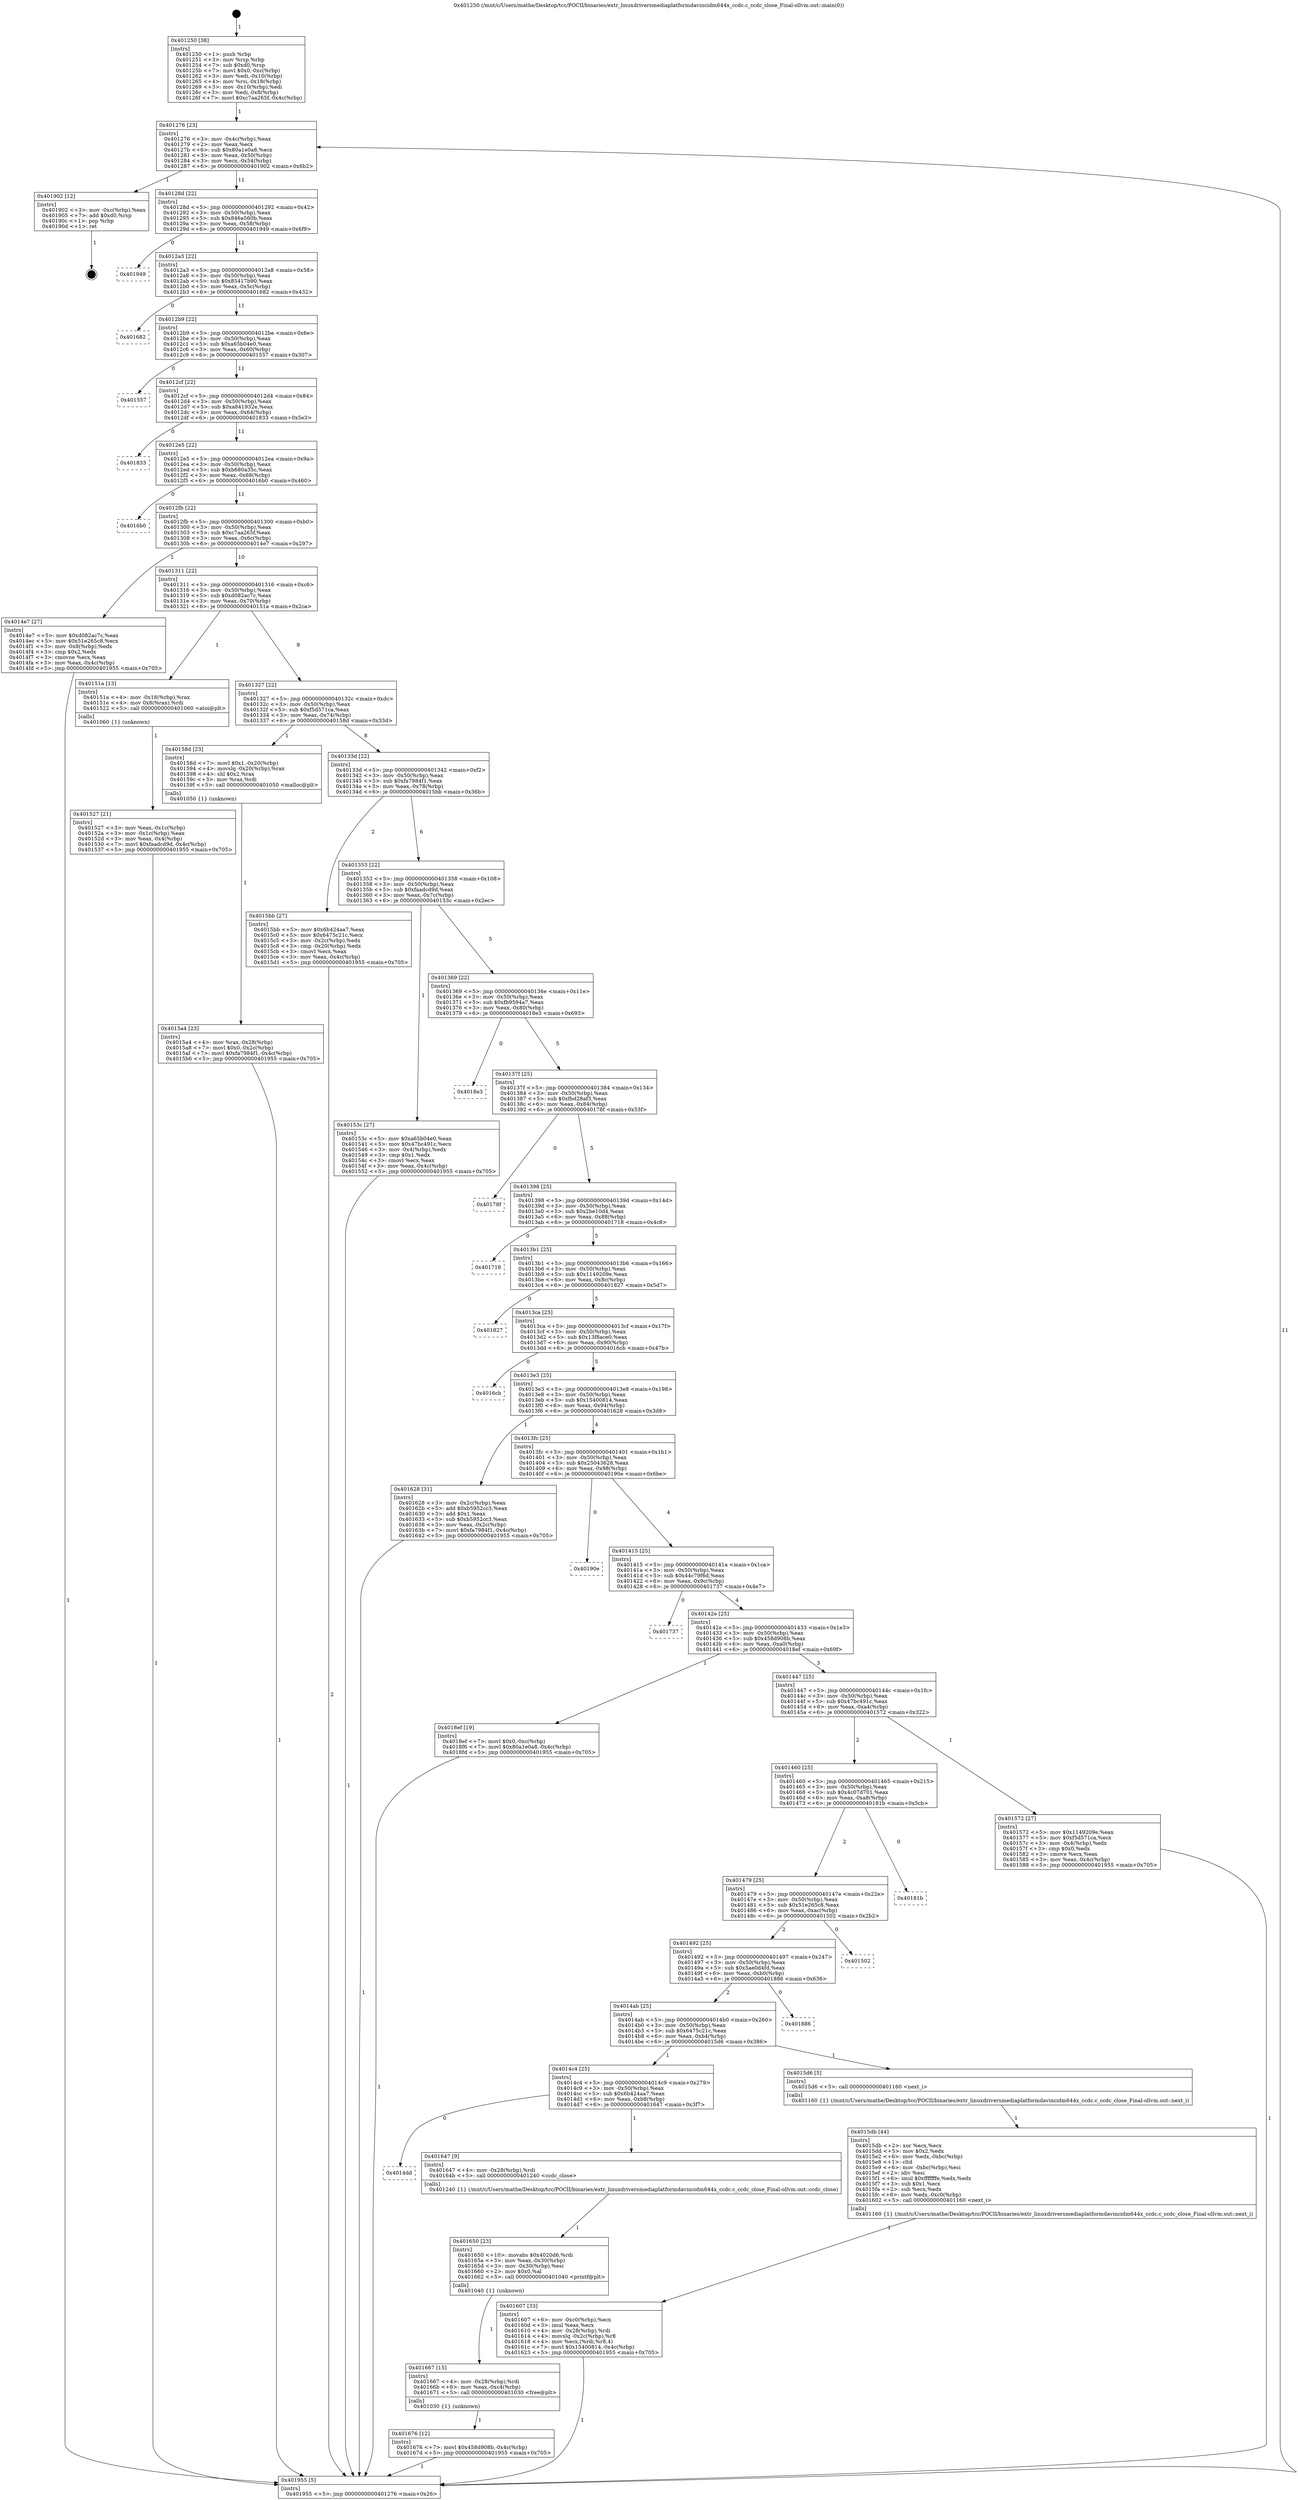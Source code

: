 digraph "0x401250" {
  label = "0x401250 (/mnt/c/Users/mathe/Desktop/tcc/POCII/binaries/extr_linuxdriversmediaplatformdavincidm644x_ccdc.c_ccdc_close_Final-ollvm.out::main(0))"
  labelloc = "t"
  node[shape=record]

  Entry [label="",width=0.3,height=0.3,shape=circle,fillcolor=black,style=filled]
  "0x401276" [label="{
     0x401276 [23]\l
     | [instrs]\l
     &nbsp;&nbsp;0x401276 \<+3\>: mov -0x4c(%rbp),%eax\l
     &nbsp;&nbsp;0x401279 \<+2\>: mov %eax,%ecx\l
     &nbsp;&nbsp;0x40127b \<+6\>: sub $0x80a1e0a8,%ecx\l
     &nbsp;&nbsp;0x401281 \<+3\>: mov %eax,-0x50(%rbp)\l
     &nbsp;&nbsp;0x401284 \<+3\>: mov %ecx,-0x54(%rbp)\l
     &nbsp;&nbsp;0x401287 \<+6\>: je 0000000000401902 \<main+0x6b2\>\l
  }"]
  "0x401902" [label="{
     0x401902 [12]\l
     | [instrs]\l
     &nbsp;&nbsp;0x401902 \<+3\>: mov -0xc(%rbp),%eax\l
     &nbsp;&nbsp;0x401905 \<+7\>: add $0xd0,%rsp\l
     &nbsp;&nbsp;0x40190c \<+1\>: pop %rbp\l
     &nbsp;&nbsp;0x40190d \<+1\>: ret\l
  }"]
  "0x40128d" [label="{
     0x40128d [22]\l
     | [instrs]\l
     &nbsp;&nbsp;0x40128d \<+5\>: jmp 0000000000401292 \<main+0x42\>\l
     &nbsp;&nbsp;0x401292 \<+3\>: mov -0x50(%rbp),%eax\l
     &nbsp;&nbsp;0x401295 \<+5\>: sub $0x846a560b,%eax\l
     &nbsp;&nbsp;0x40129a \<+3\>: mov %eax,-0x58(%rbp)\l
     &nbsp;&nbsp;0x40129d \<+6\>: je 0000000000401949 \<main+0x6f9\>\l
  }"]
  Exit [label="",width=0.3,height=0.3,shape=circle,fillcolor=black,style=filled,peripheries=2]
  "0x401949" [label="{
     0x401949\l
  }", style=dashed]
  "0x4012a3" [label="{
     0x4012a3 [22]\l
     | [instrs]\l
     &nbsp;&nbsp;0x4012a3 \<+5\>: jmp 00000000004012a8 \<main+0x58\>\l
     &nbsp;&nbsp;0x4012a8 \<+3\>: mov -0x50(%rbp),%eax\l
     &nbsp;&nbsp;0x4012ab \<+5\>: sub $0x85417b90,%eax\l
     &nbsp;&nbsp;0x4012b0 \<+3\>: mov %eax,-0x5c(%rbp)\l
     &nbsp;&nbsp;0x4012b3 \<+6\>: je 0000000000401682 \<main+0x432\>\l
  }"]
  "0x401676" [label="{
     0x401676 [12]\l
     | [instrs]\l
     &nbsp;&nbsp;0x401676 \<+7\>: movl $0x458d908b,-0x4c(%rbp)\l
     &nbsp;&nbsp;0x40167d \<+5\>: jmp 0000000000401955 \<main+0x705\>\l
  }"]
  "0x401682" [label="{
     0x401682\l
  }", style=dashed]
  "0x4012b9" [label="{
     0x4012b9 [22]\l
     | [instrs]\l
     &nbsp;&nbsp;0x4012b9 \<+5\>: jmp 00000000004012be \<main+0x6e\>\l
     &nbsp;&nbsp;0x4012be \<+3\>: mov -0x50(%rbp),%eax\l
     &nbsp;&nbsp;0x4012c1 \<+5\>: sub $0xa65b04e0,%eax\l
     &nbsp;&nbsp;0x4012c6 \<+3\>: mov %eax,-0x60(%rbp)\l
     &nbsp;&nbsp;0x4012c9 \<+6\>: je 0000000000401557 \<main+0x307\>\l
  }"]
  "0x401667" [label="{
     0x401667 [15]\l
     | [instrs]\l
     &nbsp;&nbsp;0x401667 \<+4\>: mov -0x28(%rbp),%rdi\l
     &nbsp;&nbsp;0x40166b \<+6\>: mov %eax,-0xc4(%rbp)\l
     &nbsp;&nbsp;0x401671 \<+5\>: call 0000000000401030 \<free@plt\>\l
     | [calls]\l
     &nbsp;&nbsp;0x401030 \{1\} (unknown)\l
  }"]
  "0x401557" [label="{
     0x401557\l
  }", style=dashed]
  "0x4012cf" [label="{
     0x4012cf [22]\l
     | [instrs]\l
     &nbsp;&nbsp;0x4012cf \<+5\>: jmp 00000000004012d4 \<main+0x84\>\l
     &nbsp;&nbsp;0x4012d4 \<+3\>: mov -0x50(%rbp),%eax\l
     &nbsp;&nbsp;0x4012d7 \<+5\>: sub $0xa841932e,%eax\l
     &nbsp;&nbsp;0x4012dc \<+3\>: mov %eax,-0x64(%rbp)\l
     &nbsp;&nbsp;0x4012df \<+6\>: je 0000000000401833 \<main+0x5e3\>\l
  }"]
  "0x401650" [label="{
     0x401650 [23]\l
     | [instrs]\l
     &nbsp;&nbsp;0x401650 \<+10\>: movabs $0x4020d6,%rdi\l
     &nbsp;&nbsp;0x40165a \<+3\>: mov %eax,-0x30(%rbp)\l
     &nbsp;&nbsp;0x40165d \<+3\>: mov -0x30(%rbp),%esi\l
     &nbsp;&nbsp;0x401660 \<+2\>: mov $0x0,%al\l
     &nbsp;&nbsp;0x401662 \<+5\>: call 0000000000401040 \<printf@plt\>\l
     | [calls]\l
     &nbsp;&nbsp;0x401040 \{1\} (unknown)\l
  }"]
  "0x401833" [label="{
     0x401833\l
  }", style=dashed]
  "0x4012e5" [label="{
     0x4012e5 [22]\l
     | [instrs]\l
     &nbsp;&nbsp;0x4012e5 \<+5\>: jmp 00000000004012ea \<main+0x9a\>\l
     &nbsp;&nbsp;0x4012ea \<+3\>: mov -0x50(%rbp),%eax\l
     &nbsp;&nbsp;0x4012ed \<+5\>: sub $0xb680a35c,%eax\l
     &nbsp;&nbsp;0x4012f2 \<+3\>: mov %eax,-0x68(%rbp)\l
     &nbsp;&nbsp;0x4012f5 \<+6\>: je 00000000004016b0 \<main+0x460\>\l
  }"]
  "0x4014dd" [label="{
     0x4014dd\l
  }", style=dashed]
  "0x4016b0" [label="{
     0x4016b0\l
  }", style=dashed]
  "0x4012fb" [label="{
     0x4012fb [22]\l
     | [instrs]\l
     &nbsp;&nbsp;0x4012fb \<+5\>: jmp 0000000000401300 \<main+0xb0\>\l
     &nbsp;&nbsp;0x401300 \<+3\>: mov -0x50(%rbp),%eax\l
     &nbsp;&nbsp;0x401303 \<+5\>: sub $0xc7aa265f,%eax\l
     &nbsp;&nbsp;0x401308 \<+3\>: mov %eax,-0x6c(%rbp)\l
     &nbsp;&nbsp;0x40130b \<+6\>: je 00000000004014e7 \<main+0x297\>\l
  }"]
  "0x401647" [label="{
     0x401647 [9]\l
     | [instrs]\l
     &nbsp;&nbsp;0x401647 \<+4\>: mov -0x28(%rbp),%rdi\l
     &nbsp;&nbsp;0x40164b \<+5\>: call 0000000000401240 \<ccdc_close\>\l
     | [calls]\l
     &nbsp;&nbsp;0x401240 \{1\} (/mnt/c/Users/mathe/Desktop/tcc/POCII/binaries/extr_linuxdriversmediaplatformdavincidm644x_ccdc.c_ccdc_close_Final-ollvm.out::ccdc_close)\l
  }"]
  "0x4014e7" [label="{
     0x4014e7 [27]\l
     | [instrs]\l
     &nbsp;&nbsp;0x4014e7 \<+5\>: mov $0xd082ac7c,%eax\l
     &nbsp;&nbsp;0x4014ec \<+5\>: mov $0x51e265c8,%ecx\l
     &nbsp;&nbsp;0x4014f1 \<+3\>: mov -0x8(%rbp),%edx\l
     &nbsp;&nbsp;0x4014f4 \<+3\>: cmp $0x2,%edx\l
     &nbsp;&nbsp;0x4014f7 \<+3\>: cmovne %ecx,%eax\l
     &nbsp;&nbsp;0x4014fa \<+3\>: mov %eax,-0x4c(%rbp)\l
     &nbsp;&nbsp;0x4014fd \<+5\>: jmp 0000000000401955 \<main+0x705\>\l
  }"]
  "0x401311" [label="{
     0x401311 [22]\l
     | [instrs]\l
     &nbsp;&nbsp;0x401311 \<+5\>: jmp 0000000000401316 \<main+0xc6\>\l
     &nbsp;&nbsp;0x401316 \<+3\>: mov -0x50(%rbp),%eax\l
     &nbsp;&nbsp;0x401319 \<+5\>: sub $0xd082ac7c,%eax\l
     &nbsp;&nbsp;0x40131e \<+3\>: mov %eax,-0x70(%rbp)\l
     &nbsp;&nbsp;0x401321 \<+6\>: je 000000000040151a \<main+0x2ca\>\l
  }"]
  "0x401955" [label="{
     0x401955 [5]\l
     | [instrs]\l
     &nbsp;&nbsp;0x401955 \<+5\>: jmp 0000000000401276 \<main+0x26\>\l
  }"]
  "0x401250" [label="{
     0x401250 [38]\l
     | [instrs]\l
     &nbsp;&nbsp;0x401250 \<+1\>: push %rbp\l
     &nbsp;&nbsp;0x401251 \<+3\>: mov %rsp,%rbp\l
     &nbsp;&nbsp;0x401254 \<+7\>: sub $0xd0,%rsp\l
     &nbsp;&nbsp;0x40125b \<+7\>: movl $0x0,-0xc(%rbp)\l
     &nbsp;&nbsp;0x401262 \<+3\>: mov %edi,-0x10(%rbp)\l
     &nbsp;&nbsp;0x401265 \<+4\>: mov %rsi,-0x18(%rbp)\l
     &nbsp;&nbsp;0x401269 \<+3\>: mov -0x10(%rbp),%edi\l
     &nbsp;&nbsp;0x40126c \<+3\>: mov %edi,-0x8(%rbp)\l
     &nbsp;&nbsp;0x40126f \<+7\>: movl $0xc7aa265f,-0x4c(%rbp)\l
  }"]
  "0x401607" [label="{
     0x401607 [33]\l
     | [instrs]\l
     &nbsp;&nbsp;0x401607 \<+6\>: mov -0xc0(%rbp),%ecx\l
     &nbsp;&nbsp;0x40160d \<+3\>: imul %eax,%ecx\l
     &nbsp;&nbsp;0x401610 \<+4\>: mov -0x28(%rbp),%rdi\l
     &nbsp;&nbsp;0x401614 \<+4\>: movslq -0x2c(%rbp),%r8\l
     &nbsp;&nbsp;0x401618 \<+4\>: mov %ecx,(%rdi,%r8,4)\l
     &nbsp;&nbsp;0x40161c \<+7\>: movl $0x15400814,-0x4c(%rbp)\l
     &nbsp;&nbsp;0x401623 \<+5\>: jmp 0000000000401955 \<main+0x705\>\l
  }"]
  "0x40151a" [label="{
     0x40151a [13]\l
     | [instrs]\l
     &nbsp;&nbsp;0x40151a \<+4\>: mov -0x18(%rbp),%rax\l
     &nbsp;&nbsp;0x40151e \<+4\>: mov 0x8(%rax),%rdi\l
     &nbsp;&nbsp;0x401522 \<+5\>: call 0000000000401060 \<atoi@plt\>\l
     | [calls]\l
     &nbsp;&nbsp;0x401060 \{1\} (unknown)\l
  }"]
  "0x401327" [label="{
     0x401327 [22]\l
     | [instrs]\l
     &nbsp;&nbsp;0x401327 \<+5\>: jmp 000000000040132c \<main+0xdc\>\l
     &nbsp;&nbsp;0x40132c \<+3\>: mov -0x50(%rbp),%eax\l
     &nbsp;&nbsp;0x40132f \<+5\>: sub $0xf5d571ca,%eax\l
     &nbsp;&nbsp;0x401334 \<+3\>: mov %eax,-0x74(%rbp)\l
     &nbsp;&nbsp;0x401337 \<+6\>: je 000000000040158d \<main+0x33d\>\l
  }"]
  "0x401527" [label="{
     0x401527 [21]\l
     | [instrs]\l
     &nbsp;&nbsp;0x401527 \<+3\>: mov %eax,-0x1c(%rbp)\l
     &nbsp;&nbsp;0x40152a \<+3\>: mov -0x1c(%rbp),%eax\l
     &nbsp;&nbsp;0x40152d \<+3\>: mov %eax,-0x4(%rbp)\l
     &nbsp;&nbsp;0x401530 \<+7\>: movl $0xfaadcd9d,-0x4c(%rbp)\l
     &nbsp;&nbsp;0x401537 \<+5\>: jmp 0000000000401955 \<main+0x705\>\l
  }"]
  "0x4015db" [label="{
     0x4015db [44]\l
     | [instrs]\l
     &nbsp;&nbsp;0x4015db \<+2\>: xor %ecx,%ecx\l
     &nbsp;&nbsp;0x4015dd \<+5\>: mov $0x2,%edx\l
     &nbsp;&nbsp;0x4015e2 \<+6\>: mov %edx,-0xbc(%rbp)\l
     &nbsp;&nbsp;0x4015e8 \<+1\>: cltd\l
     &nbsp;&nbsp;0x4015e9 \<+6\>: mov -0xbc(%rbp),%esi\l
     &nbsp;&nbsp;0x4015ef \<+2\>: idiv %esi\l
     &nbsp;&nbsp;0x4015f1 \<+6\>: imul $0xfffffffe,%edx,%edx\l
     &nbsp;&nbsp;0x4015f7 \<+3\>: sub $0x1,%ecx\l
     &nbsp;&nbsp;0x4015fa \<+2\>: sub %ecx,%edx\l
     &nbsp;&nbsp;0x4015fc \<+6\>: mov %edx,-0xc0(%rbp)\l
     &nbsp;&nbsp;0x401602 \<+5\>: call 0000000000401160 \<next_i\>\l
     | [calls]\l
     &nbsp;&nbsp;0x401160 \{1\} (/mnt/c/Users/mathe/Desktop/tcc/POCII/binaries/extr_linuxdriversmediaplatformdavincidm644x_ccdc.c_ccdc_close_Final-ollvm.out::next_i)\l
  }"]
  "0x40158d" [label="{
     0x40158d [23]\l
     | [instrs]\l
     &nbsp;&nbsp;0x40158d \<+7\>: movl $0x1,-0x20(%rbp)\l
     &nbsp;&nbsp;0x401594 \<+4\>: movslq -0x20(%rbp),%rax\l
     &nbsp;&nbsp;0x401598 \<+4\>: shl $0x2,%rax\l
     &nbsp;&nbsp;0x40159c \<+3\>: mov %rax,%rdi\l
     &nbsp;&nbsp;0x40159f \<+5\>: call 0000000000401050 \<malloc@plt\>\l
     | [calls]\l
     &nbsp;&nbsp;0x401050 \{1\} (unknown)\l
  }"]
  "0x40133d" [label="{
     0x40133d [22]\l
     | [instrs]\l
     &nbsp;&nbsp;0x40133d \<+5\>: jmp 0000000000401342 \<main+0xf2\>\l
     &nbsp;&nbsp;0x401342 \<+3\>: mov -0x50(%rbp),%eax\l
     &nbsp;&nbsp;0x401345 \<+5\>: sub $0xfa7984f1,%eax\l
     &nbsp;&nbsp;0x40134a \<+3\>: mov %eax,-0x78(%rbp)\l
     &nbsp;&nbsp;0x40134d \<+6\>: je 00000000004015bb \<main+0x36b\>\l
  }"]
  "0x4014c4" [label="{
     0x4014c4 [25]\l
     | [instrs]\l
     &nbsp;&nbsp;0x4014c4 \<+5\>: jmp 00000000004014c9 \<main+0x279\>\l
     &nbsp;&nbsp;0x4014c9 \<+3\>: mov -0x50(%rbp),%eax\l
     &nbsp;&nbsp;0x4014cc \<+5\>: sub $0x6b424aa7,%eax\l
     &nbsp;&nbsp;0x4014d1 \<+6\>: mov %eax,-0xb8(%rbp)\l
     &nbsp;&nbsp;0x4014d7 \<+6\>: je 0000000000401647 \<main+0x3f7\>\l
  }"]
  "0x4015bb" [label="{
     0x4015bb [27]\l
     | [instrs]\l
     &nbsp;&nbsp;0x4015bb \<+5\>: mov $0x6b424aa7,%eax\l
     &nbsp;&nbsp;0x4015c0 \<+5\>: mov $0x6475c21c,%ecx\l
     &nbsp;&nbsp;0x4015c5 \<+3\>: mov -0x2c(%rbp),%edx\l
     &nbsp;&nbsp;0x4015c8 \<+3\>: cmp -0x20(%rbp),%edx\l
     &nbsp;&nbsp;0x4015cb \<+3\>: cmovl %ecx,%eax\l
     &nbsp;&nbsp;0x4015ce \<+3\>: mov %eax,-0x4c(%rbp)\l
     &nbsp;&nbsp;0x4015d1 \<+5\>: jmp 0000000000401955 \<main+0x705\>\l
  }"]
  "0x401353" [label="{
     0x401353 [22]\l
     | [instrs]\l
     &nbsp;&nbsp;0x401353 \<+5\>: jmp 0000000000401358 \<main+0x108\>\l
     &nbsp;&nbsp;0x401358 \<+3\>: mov -0x50(%rbp),%eax\l
     &nbsp;&nbsp;0x40135b \<+5\>: sub $0xfaadcd9d,%eax\l
     &nbsp;&nbsp;0x401360 \<+3\>: mov %eax,-0x7c(%rbp)\l
     &nbsp;&nbsp;0x401363 \<+6\>: je 000000000040153c \<main+0x2ec\>\l
  }"]
  "0x4015d6" [label="{
     0x4015d6 [5]\l
     | [instrs]\l
     &nbsp;&nbsp;0x4015d6 \<+5\>: call 0000000000401160 \<next_i\>\l
     | [calls]\l
     &nbsp;&nbsp;0x401160 \{1\} (/mnt/c/Users/mathe/Desktop/tcc/POCII/binaries/extr_linuxdriversmediaplatformdavincidm644x_ccdc.c_ccdc_close_Final-ollvm.out::next_i)\l
  }"]
  "0x40153c" [label="{
     0x40153c [27]\l
     | [instrs]\l
     &nbsp;&nbsp;0x40153c \<+5\>: mov $0xa65b04e0,%eax\l
     &nbsp;&nbsp;0x401541 \<+5\>: mov $0x47bc491c,%ecx\l
     &nbsp;&nbsp;0x401546 \<+3\>: mov -0x4(%rbp),%edx\l
     &nbsp;&nbsp;0x401549 \<+3\>: cmp $0x1,%edx\l
     &nbsp;&nbsp;0x40154c \<+3\>: cmovl %ecx,%eax\l
     &nbsp;&nbsp;0x40154f \<+3\>: mov %eax,-0x4c(%rbp)\l
     &nbsp;&nbsp;0x401552 \<+5\>: jmp 0000000000401955 \<main+0x705\>\l
  }"]
  "0x401369" [label="{
     0x401369 [22]\l
     | [instrs]\l
     &nbsp;&nbsp;0x401369 \<+5\>: jmp 000000000040136e \<main+0x11e\>\l
     &nbsp;&nbsp;0x40136e \<+3\>: mov -0x50(%rbp),%eax\l
     &nbsp;&nbsp;0x401371 \<+5\>: sub $0xfb9594a7,%eax\l
     &nbsp;&nbsp;0x401376 \<+3\>: mov %eax,-0x80(%rbp)\l
     &nbsp;&nbsp;0x401379 \<+6\>: je 00000000004018e3 \<main+0x693\>\l
  }"]
  "0x4014ab" [label="{
     0x4014ab [25]\l
     | [instrs]\l
     &nbsp;&nbsp;0x4014ab \<+5\>: jmp 00000000004014b0 \<main+0x260\>\l
     &nbsp;&nbsp;0x4014b0 \<+3\>: mov -0x50(%rbp),%eax\l
     &nbsp;&nbsp;0x4014b3 \<+5\>: sub $0x6475c21c,%eax\l
     &nbsp;&nbsp;0x4014b8 \<+6\>: mov %eax,-0xb4(%rbp)\l
     &nbsp;&nbsp;0x4014be \<+6\>: je 00000000004015d6 \<main+0x386\>\l
  }"]
  "0x4018e3" [label="{
     0x4018e3\l
  }", style=dashed]
  "0x40137f" [label="{
     0x40137f [25]\l
     | [instrs]\l
     &nbsp;&nbsp;0x40137f \<+5\>: jmp 0000000000401384 \<main+0x134\>\l
     &nbsp;&nbsp;0x401384 \<+3\>: mov -0x50(%rbp),%eax\l
     &nbsp;&nbsp;0x401387 \<+5\>: sub $0xfbd28af3,%eax\l
     &nbsp;&nbsp;0x40138c \<+6\>: mov %eax,-0x84(%rbp)\l
     &nbsp;&nbsp;0x401392 \<+6\>: je 000000000040178f \<main+0x53f\>\l
  }"]
  "0x401886" [label="{
     0x401886\l
  }", style=dashed]
  "0x40178f" [label="{
     0x40178f\l
  }", style=dashed]
  "0x401398" [label="{
     0x401398 [25]\l
     | [instrs]\l
     &nbsp;&nbsp;0x401398 \<+5\>: jmp 000000000040139d \<main+0x14d\>\l
     &nbsp;&nbsp;0x40139d \<+3\>: mov -0x50(%rbp),%eax\l
     &nbsp;&nbsp;0x4013a0 \<+5\>: sub $0x2be10d4,%eax\l
     &nbsp;&nbsp;0x4013a5 \<+6\>: mov %eax,-0x88(%rbp)\l
     &nbsp;&nbsp;0x4013ab \<+6\>: je 0000000000401718 \<main+0x4c8\>\l
  }"]
  "0x401492" [label="{
     0x401492 [25]\l
     | [instrs]\l
     &nbsp;&nbsp;0x401492 \<+5\>: jmp 0000000000401497 \<main+0x247\>\l
     &nbsp;&nbsp;0x401497 \<+3\>: mov -0x50(%rbp),%eax\l
     &nbsp;&nbsp;0x40149a \<+5\>: sub $0x5ae0d4fd,%eax\l
     &nbsp;&nbsp;0x40149f \<+6\>: mov %eax,-0xb0(%rbp)\l
     &nbsp;&nbsp;0x4014a5 \<+6\>: je 0000000000401886 \<main+0x636\>\l
  }"]
  "0x401718" [label="{
     0x401718\l
  }", style=dashed]
  "0x4013b1" [label="{
     0x4013b1 [25]\l
     | [instrs]\l
     &nbsp;&nbsp;0x4013b1 \<+5\>: jmp 00000000004013b6 \<main+0x166\>\l
     &nbsp;&nbsp;0x4013b6 \<+3\>: mov -0x50(%rbp),%eax\l
     &nbsp;&nbsp;0x4013b9 \<+5\>: sub $0x1149209e,%eax\l
     &nbsp;&nbsp;0x4013be \<+6\>: mov %eax,-0x8c(%rbp)\l
     &nbsp;&nbsp;0x4013c4 \<+6\>: je 0000000000401827 \<main+0x5d7\>\l
  }"]
  "0x401502" [label="{
     0x401502\l
  }", style=dashed]
  "0x401827" [label="{
     0x401827\l
  }", style=dashed]
  "0x4013ca" [label="{
     0x4013ca [25]\l
     | [instrs]\l
     &nbsp;&nbsp;0x4013ca \<+5\>: jmp 00000000004013cf \<main+0x17f\>\l
     &nbsp;&nbsp;0x4013cf \<+3\>: mov -0x50(%rbp),%eax\l
     &nbsp;&nbsp;0x4013d2 \<+5\>: sub $0x13f8ace0,%eax\l
     &nbsp;&nbsp;0x4013d7 \<+6\>: mov %eax,-0x90(%rbp)\l
     &nbsp;&nbsp;0x4013dd \<+6\>: je 00000000004016cb \<main+0x47b\>\l
  }"]
  "0x401479" [label="{
     0x401479 [25]\l
     | [instrs]\l
     &nbsp;&nbsp;0x401479 \<+5\>: jmp 000000000040147e \<main+0x22e\>\l
     &nbsp;&nbsp;0x40147e \<+3\>: mov -0x50(%rbp),%eax\l
     &nbsp;&nbsp;0x401481 \<+5\>: sub $0x51e265c8,%eax\l
     &nbsp;&nbsp;0x401486 \<+6\>: mov %eax,-0xac(%rbp)\l
     &nbsp;&nbsp;0x40148c \<+6\>: je 0000000000401502 \<main+0x2b2\>\l
  }"]
  "0x4016cb" [label="{
     0x4016cb\l
  }", style=dashed]
  "0x4013e3" [label="{
     0x4013e3 [25]\l
     | [instrs]\l
     &nbsp;&nbsp;0x4013e3 \<+5\>: jmp 00000000004013e8 \<main+0x198\>\l
     &nbsp;&nbsp;0x4013e8 \<+3\>: mov -0x50(%rbp),%eax\l
     &nbsp;&nbsp;0x4013eb \<+5\>: sub $0x15400814,%eax\l
     &nbsp;&nbsp;0x4013f0 \<+6\>: mov %eax,-0x94(%rbp)\l
     &nbsp;&nbsp;0x4013f6 \<+6\>: je 0000000000401628 \<main+0x3d8\>\l
  }"]
  "0x40181b" [label="{
     0x40181b\l
  }", style=dashed]
  "0x401628" [label="{
     0x401628 [31]\l
     | [instrs]\l
     &nbsp;&nbsp;0x401628 \<+3\>: mov -0x2c(%rbp),%eax\l
     &nbsp;&nbsp;0x40162b \<+5\>: add $0xb5952cc3,%eax\l
     &nbsp;&nbsp;0x401630 \<+3\>: add $0x1,%eax\l
     &nbsp;&nbsp;0x401633 \<+5\>: sub $0xb5952cc3,%eax\l
     &nbsp;&nbsp;0x401638 \<+3\>: mov %eax,-0x2c(%rbp)\l
     &nbsp;&nbsp;0x40163b \<+7\>: movl $0xfa7984f1,-0x4c(%rbp)\l
     &nbsp;&nbsp;0x401642 \<+5\>: jmp 0000000000401955 \<main+0x705\>\l
  }"]
  "0x4013fc" [label="{
     0x4013fc [25]\l
     | [instrs]\l
     &nbsp;&nbsp;0x4013fc \<+5\>: jmp 0000000000401401 \<main+0x1b1\>\l
     &nbsp;&nbsp;0x401401 \<+3\>: mov -0x50(%rbp),%eax\l
     &nbsp;&nbsp;0x401404 \<+5\>: sub $0x25043628,%eax\l
     &nbsp;&nbsp;0x401409 \<+6\>: mov %eax,-0x98(%rbp)\l
     &nbsp;&nbsp;0x40140f \<+6\>: je 000000000040190e \<main+0x6be\>\l
  }"]
  "0x4015a4" [label="{
     0x4015a4 [23]\l
     | [instrs]\l
     &nbsp;&nbsp;0x4015a4 \<+4\>: mov %rax,-0x28(%rbp)\l
     &nbsp;&nbsp;0x4015a8 \<+7\>: movl $0x0,-0x2c(%rbp)\l
     &nbsp;&nbsp;0x4015af \<+7\>: movl $0xfa7984f1,-0x4c(%rbp)\l
     &nbsp;&nbsp;0x4015b6 \<+5\>: jmp 0000000000401955 \<main+0x705\>\l
  }"]
  "0x40190e" [label="{
     0x40190e\l
  }", style=dashed]
  "0x401415" [label="{
     0x401415 [25]\l
     | [instrs]\l
     &nbsp;&nbsp;0x401415 \<+5\>: jmp 000000000040141a \<main+0x1ca\>\l
     &nbsp;&nbsp;0x40141a \<+3\>: mov -0x50(%rbp),%eax\l
     &nbsp;&nbsp;0x40141d \<+5\>: sub $0x44c79f6d,%eax\l
     &nbsp;&nbsp;0x401422 \<+6\>: mov %eax,-0x9c(%rbp)\l
     &nbsp;&nbsp;0x401428 \<+6\>: je 0000000000401737 \<main+0x4e7\>\l
  }"]
  "0x401460" [label="{
     0x401460 [25]\l
     | [instrs]\l
     &nbsp;&nbsp;0x401460 \<+5\>: jmp 0000000000401465 \<main+0x215\>\l
     &nbsp;&nbsp;0x401465 \<+3\>: mov -0x50(%rbp),%eax\l
     &nbsp;&nbsp;0x401468 \<+5\>: sub $0x4c07d701,%eax\l
     &nbsp;&nbsp;0x40146d \<+6\>: mov %eax,-0xa8(%rbp)\l
     &nbsp;&nbsp;0x401473 \<+6\>: je 000000000040181b \<main+0x5cb\>\l
  }"]
  "0x401737" [label="{
     0x401737\l
  }", style=dashed]
  "0x40142e" [label="{
     0x40142e [25]\l
     | [instrs]\l
     &nbsp;&nbsp;0x40142e \<+5\>: jmp 0000000000401433 \<main+0x1e3\>\l
     &nbsp;&nbsp;0x401433 \<+3\>: mov -0x50(%rbp),%eax\l
     &nbsp;&nbsp;0x401436 \<+5\>: sub $0x458d908b,%eax\l
     &nbsp;&nbsp;0x40143b \<+6\>: mov %eax,-0xa0(%rbp)\l
     &nbsp;&nbsp;0x401441 \<+6\>: je 00000000004018ef \<main+0x69f\>\l
  }"]
  "0x401572" [label="{
     0x401572 [27]\l
     | [instrs]\l
     &nbsp;&nbsp;0x401572 \<+5\>: mov $0x1149209e,%eax\l
     &nbsp;&nbsp;0x401577 \<+5\>: mov $0xf5d571ca,%ecx\l
     &nbsp;&nbsp;0x40157c \<+3\>: mov -0x4(%rbp),%edx\l
     &nbsp;&nbsp;0x40157f \<+3\>: cmp $0x0,%edx\l
     &nbsp;&nbsp;0x401582 \<+3\>: cmove %ecx,%eax\l
     &nbsp;&nbsp;0x401585 \<+3\>: mov %eax,-0x4c(%rbp)\l
     &nbsp;&nbsp;0x401588 \<+5\>: jmp 0000000000401955 \<main+0x705\>\l
  }"]
  "0x4018ef" [label="{
     0x4018ef [19]\l
     | [instrs]\l
     &nbsp;&nbsp;0x4018ef \<+7\>: movl $0x0,-0xc(%rbp)\l
     &nbsp;&nbsp;0x4018f6 \<+7\>: movl $0x80a1e0a8,-0x4c(%rbp)\l
     &nbsp;&nbsp;0x4018fd \<+5\>: jmp 0000000000401955 \<main+0x705\>\l
  }"]
  "0x401447" [label="{
     0x401447 [25]\l
     | [instrs]\l
     &nbsp;&nbsp;0x401447 \<+5\>: jmp 000000000040144c \<main+0x1fc\>\l
     &nbsp;&nbsp;0x40144c \<+3\>: mov -0x50(%rbp),%eax\l
     &nbsp;&nbsp;0x40144f \<+5\>: sub $0x47bc491c,%eax\l
     &nbsp;&nbsp;0x401454 \<+6\>: mov %eax,-0xa4(%rbp)\l
     &nbsp;&nbsp;0x40145a \<+6\>: je 0000000000401572 \<main+0x322\>\l
  }"]
  Entry -> "0x401250" [label=" 1"]
  "0x401276" -> "0x401902" [label=" 1"]
  "0x401276" -> "0x40128d" [label=" 11"]
  "0x401902" -> Exit [label=" 1"]
  "0x40128d" -> "0x401949" [label=" 0"]
  "0x40128d" -> "0x4012a3" [label=" 11"]
  "0x4018ef" -> "0x401955" [label=" 1"]
  "0x4012a3" -> "0x401682" [label=" 0"]
  "0x4012a3" -> "0x4012b9" [label=" 11"]
  "0x401676" -> "0x401955" [label=" 1"]
  "0x4012b9" -> "0x401557" [label=" 0"]
  "0x4012b9" -> "0x4012cf" [label=" 11"]
  "0x401667" -> "0x401676" [label=" 1"]
  "0x4012cf" -> "0x401833" [label=" 0"]
  "0x4012cf" -> "0x4012e5" [label=" 11"]
  "0x401650" -> "0x401667" [label=" 1"]
  "0x4012e5" -> "0x4016b0" [label=" 0"]
  "0x4012e5" -> "0x4012fb" [label=" 11"]
  "0x401647" -> "0x401650" [label=" 1"]
  "0x4012fb" -> "0x4014e7" [label=" 1"]
  "0x4012fb" -> "0x401311" [label=" 10"]
  "0x4014e7" -> "0x401955" [label=" 1"]
  "0x401250" -> "0x401276" [label=" 1"]
  "0x401955" -> "0x401276" [label=" 11"]
  "0x4014c4" -> "0x4014dd" [label=" 0"]
  "0x401311" -> "0x40151a" [label=" 1"]
  "0x401311" -> "0x401327" [label=" 9"]
  "0x40151a" -> "0x401527" [label=" 1"]
  "0x401527" -> "0x401955" [label=" 1"]
  "0x4014c4" -> "0x401647" [label=" 1"]
  "0x401327" -> "0x40158d" [label=" 1"]
  "0x401327" -> "0x40133d" [label=" 8"]
  "0x401628" -> "0x401955" [label=" 1"]
  "0x40133d" -> "0x4015bb" [label=" 2"]
  "0x40133d" -> "0x401353" [label=" 6"]
  "0x401607" -> "0x401955" [label=" 1"]
  "0x401353" -> "0x40153c" [label=" 1"]
  "0x401353" -> "0x401369" [label=" 5"]
  "0x40153c" -> "0x401955" [label=" 1"]
  "0x4015db" -> "0x401607" [label=" 1"]
  "0x401369" -> "0x4018e3" [label=" 0"]
  "0x401369" -> "0x40137f" [label=" 5"]
  "0x4014ab" -> "0x4014c4" [label=" 1"]
  "0x40137f" -> "0x40178f" [label=" 0"]
  "0x40137f" -> "0x401398" [label=" 5"]
  "0x4014ab" -> "0x4015d6" [label=" 1"]
  "0x401398" -> "0x401718" [label=" 0"]
  "0x401398" -> "0x4013b1" [label=" 5"]
  "0x401492" -> "0x4014ab" [label=" 2"]
  "0x4013b1" -> "0x401827" [label=" 0"]
  "0x4013b1" -> "0x4013ca" [label=" 5"]
  "0x401492" -> "0x401886" [label=" 0"]
  "0x4013ca" -> "0x4016cb" [label=" 0"]
  "0x4013ca" -> "0x4013e3" [label=" 5"]
  "0x401479" -> "0x401492" [label=" 2"]
  "0x4013e3" -> "0x401628" [label=" 1"]
  "0x4013e3" -> "0x4013fc" [label=" 4"]
  "0x401479" -> "0x401502" [label=" 0"]
  "0x4013fc" -> "0x40190e" [label=" 0"]
  "0x4013fc" -> "0x401415" [label=" 4"]
  "0x401460" -> "0x401479" [label=" 2"]
  "0x401415" -> "0x401737" [label=" 0"]
  "0x401415" -> "0x40142e" [label=" 4"]
  "0x401460" -> "0x40181b" [label=" 0"]
  "0x40142e" -> "0x4018ef" [label=" 1"]
  "0x40142e" -> "0x401447" [label=" 3"]
  "0x4015d6" -> "0x4015db" [label=" 1"]
  "0x401447" -> "0x401572" [label=" 1"]
  "0x401447" -> "0x401460" [label=" 2"]
  "0x401572" -> "0x401955" [label=" 1"]
  "0x40158d" -> "0x4015a4" [label=" 1"]
  "0x4015a4" -> "0x401955" [label=" 1"]
  "0x4015bb" -> "0x401955" [label=" 2"]
}
